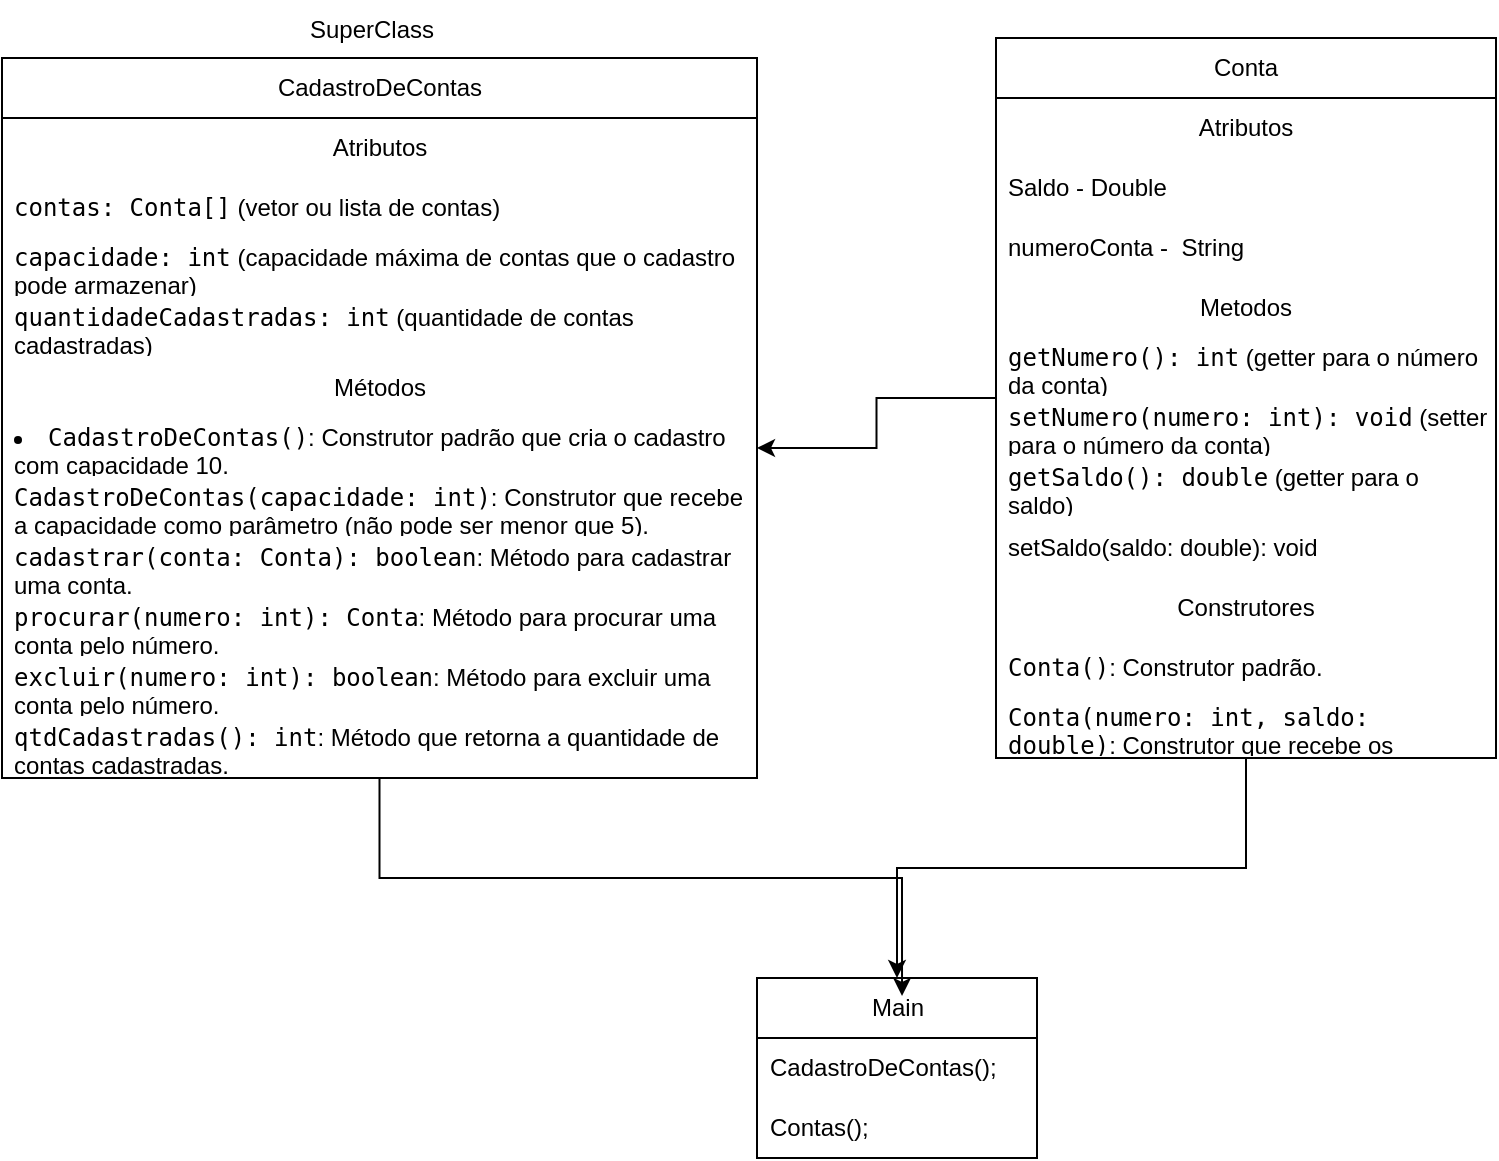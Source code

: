 <mxfile version="26.0.9">
  <diagram name="Página-1" id="ho_L50GDY8roF5pcZKHd">
    <mxGraphModel dx="880" dy="455" grid="1" gridSize="10" guides="1" tooltips="1" connect="1" arrows="1" fold="1" page="1" pageScale="1" pageWidth="827" pageHeight="1169" math="0" shadow="0">
      <root>
        <mxCell id="0" />
        <mxCell id="1" parent="0" />
        <mxCell id="f8zG8URVLCE4zjMIiLta-26" style="edgeStyle=orthogonalEdgeStyle;rounded=0;orthogonalLoop=1;jettySize=auto;html=1;entryX=1;entryY=0.5;entryDx=0;entryDy=0;" edge="1" parent="1" source="Qm05IoAx1dnULd8c1xUZ-1" target="f8zG8URVLCE4zjMIiLta-12">
          <mxGeometry relative="1" as="geometry" />
        </mxCell>
        <mxCell id="f8zG8URVLCE4zjMIiLta-27" style="edgeStyle=orthogonalEdgeStyle;rounded=0;orthogonalLoop=1;jettySize=auto;html=1;entryX=0.5;entryY=0;entryDx=0;entryDy=0;" edge="1" parent="1" source="Qm05IoAx1dnULd8c1xUZ-1" target="f8zG8URVLCE4zjMIiLta-21">
          <mxGeometry relative="1" as="geometry" />
        </mxCell>
        <mxCell id="Qm05IoAx1dnULd8c1xUZ-1" value="Conta" style="swimlane;fontStyle=0;childLayout=stackLayout;horizontal=1;startSize=30;horizontalStack=0;resizeParent=1;resizeParentMax=0;resizeLast=0;collapsible=1;marginBottom=0;whiteSpace=wrap;html=1;" parent="1" vertex="1">
          <mxGeometry x="520" y="150" width="250" height="360" as="geometry" />
        </mxCell>
        <mxCell id="Qm05IoAx1dnULd8c1xUZ-10" value="Atributos" style="text;html=1;align=center;verticalAlign=middle;whiteSpace=wrap;rounded=0;" parent="Qm05IoAx1dnULd8c1xUZ-1" vertex="1">
          <mxGeometry y="30" width="250" height="30" as="geometry" />
        </mxCell>
        <mxCell id="Qm05IoAx1dnULd8c1xUZ-3" value="Saldo - Double" style="text;strokeColor=none;fillColor=none;align=left;verticalAlign=middle;spacingLeft=4;spacingRight=4;overflow=hidden;points=[[0,0.5],[1,0.5]];portConstraint=eastwest;rotatable=0;whiteSpace=wrap;html=1;" parent="Qm05IoAx1dnULd8c1xUZ-1" vertex="1">
          <mxGeometry y="60" width="250" height="30" as="geometry" />
        </mxCell>
        <mxCell id="Qm05IoAx1dnULd8c1xUZ-4" value="numeroConta -&amp;nbsp; String" style="text;strokeColor=none;fillColor=none;align=left;verticalAlign=middle;spacingLeft=4;spacingRight=4;overflow=hidden;points=[[0,0.5],[1,0.5]];portConstraint=eastwest;rotatable=0;whiteSpace=wrap;html=1;" parent="Qm05IoAx1dnULd8c1xUZ-1" vertex="1">
          <mxGeometry y="90" width="250" height="30" as="geometry" />
        </mxCell>
        <mxCell id="Qm05IoAx1dnULd8c1xUZ-8" value="Metodos" style="text;html=1;align=center;verticalAlign=middle;whiteSpace=wrap;rounded=0;" parent="Qm05IoAx1dnULd8c1xUZ-1" vertex="1">
          <mxGeometry y="120" width="250" height="30" as="geometry" />
        </mxCell>
        <mxCell id="Qm05IoAx1dnULd8c1xUZ-11" value="&lt;code data-end=&quot;1103&quot; data-start=&quot;1085&quot;&gt;getNumero(): int&lt;/code&gt; (getter para o número da conta)" style="text;strokeColor=none;fillColor=none;align=left;verticalAlign=middle;spacingLeft=4;spacingRight=4;overflow=hidden;points=[[0,0.5],[1,0.5]];portConstraint=eastwest;rotatable=0;whiteSpace=wrap;html=1;" parent="Qm05IoAx1dnULd8c1xUZ-1" vertex="1">
          <mxGeometry y="150" width="250" height="30" as="geometry" />
        </mxCell>
        <mxCell id="Qm05IoAx1dnULd8c1xUZ-12" value="&lt;code data-end=&quot;1176&quot; data-start=&quot;1146&quot;&gt;setNumero(numero: int): void&lt;/code&gt; (setter para o número da conta)" style="text;strokeColor=none;fillColor=none;align=left;verticalAlign=middle;spacingLeft=4;spacingRight=4;overflow=hidden;points=[[0,0.5],[1,0.5]];portConstraint=eastwest;rotatable=0;whiteSpace=wrap;html=1;" parent="Qm05IoAx1dnULd8c1xUZ-1" vertex="1">
          <mxGeometry y="180" width="250" height="30" as="geometry" />
        </mxCell>
        <mxCell id="f8zG8URVLCE4zjMIiLta-1" value="&lt;code data-end=&quot;1239&quot; data-start=&quot;1219&quot;&gt;getSaldo(): double&lt;/code&gt; (getter para o saldo)" style="text;strokeColor=none;fillColor=none;align=left;verticalAlign=middle;spacingLeft=4;spacingRight=4;overflow=hidden;points=[[0,0.5],[1,0.5]];portConstraint=eastwest;rotatable=0;whiteSpace=wrap;html=1;" vertex="1" parent="Qm05IoAx1dnULd8c1xUZ-1">
          <mxGeometry y="210" width="250" height="30" as="geometry" />
        </mxCell>
        <mxCell id="f8zG8URVLCE4zjMIiLta-2" value="setSaldo(saldo: double): void" style="text;strokeColor=none;fillColor=none;align=left;verticalAlign=middle;spacingLeft=4;spacingRight=4;overflow=hidden;points=[[0,0.5],[1,0.5]];portConstraint=eastwest;rotatable=0;whiteSpace=wrap;html=1;" vertex="1" parent="Qm05IoAx1dnULd8c1xUZ-1">
          <mxGeometry y="240" width="250" height="30" as="geometry" />
        </mxCell>
        <mxCell id="f8zG8URVLCE4zjMIiLta-3" value="Construtores" style="text;html=1;align=center;verticalAlign=middle;whiteSpace=wrap;rounded=0;" vertex="1" parent="Qm05IoAx1dnULd8c1xUZ-1">
          <mxGeometry y="270" width="250" height="30" as="geometry" />
        </mxCell>
        <mxCell id="f8zG8URVLCE4zjMIiLta-4" value="&lt;code data-end=&quot;1373&quot; data-start=&quot;1364&quot;&gt;Conta()&lt;/code&gt;: Construtor padrão." style="text;strokeColor=none;fillColor=none;align=left;verticalAlign=middle;spacingLeft=4;spacingRight=4;overflow=hidden;points=[[0,0.5],[1,0.5]];portConstraint=eastwest;rotatable=0;whiteSpace=wrap;html=1;" vertex="1" parent="Qm05IoAx1dnULd8c1xUZ-1">
          <mxGeometry y="300" width="250" height="30" as="geometry" />
        </mxCell>
        <mxCell id="f8zG8URVLCE4zjMIiLta-5" value="&lt;code data-end=&quot;1443&quot; data-start=&quot;1408&quot;&gt;Conta(numero: int, saldo: double)&lt;/code&gt;: Construtor que recebe os parâmetros." style="text;strokeColor=none;fillColor=none;align=left;verticalAlign=middle;spacingLeft=4;spacingRight=4;overflow=hidden;points=[[0,0.5],[1,0.5]];portConstraint=eastwest;rotatable=0;whiteSpace=wrap;html=1;" vertex="1" parent="Qm05IoAx1dnULd8c1xUZ-1">
          <mxGeometry y="330" width="250" height="30" as="geometry" />
        </mxCell>
        <mxCell id="Qm05IoAx1dnULd8c1xUZ-6" value="SuperClass" style="text;html=1;align=center;verticalAlign=middle;whiteSpace=wrap;rounded=0;" parent="1" vertex="1">
          <mxGeometry x="178" y="131" width="60" height="30" as="geometry" />
        </mxCell>
        <mxCell id="f8zG8URVLCE4zjMIiLta-6" value="&lt;span data-end=&quot;1514&quot; data-start=&quot;1487&quot;&gt;CadastroDeContas&lt;/span&gt;" style="swimlane;fontStyle=0;childLayout=stackLayout;horizontal=1;startSize=30;horizontalStack=0;resizeParent=1;resizeParentMax=0;resizeLast=0;collapsible=1;marginBottom=0;whiteSpace=wrap;html=1;" vertex="1" parent="1">
          <mxGeometry x="23" y="160" width="377.5" height="360" as="geometry" />
        </mxCell>
        <mxCell id="f8zG8URVLCE4zjMIiLta-10" value="Atributos" style="text;html=1;align=center;verticalAlign=middle;whiteSpace=wrap;rounded=0;" vertex="1" parent="f8zG8URVLCE4zjMIiLta-6">
          <mxGeometry y="30" width="377.5" height="30" as="geometry" />
        </mxCell>
        <mxCell id="f8zG8URVLCE4zjMIiLta-7" value="&lt;code data-end=&quot;1564&quot; data-start=&quot;1547&quot;&gt;contas: Conta[]&lt;/code&gt; (vetor ou lista de contas)" style="text;strokeColor=none;fillColor=none;align=left;verticalAlign=middle;spacingLeft=4;spacingRight=4;overflow=hidden;points=[[0,0.5],[1,0.5]];portConstraint=eastwest;rotatable=0;whiteSpace=wrap;html=1;" vertex="1" parent="f8zG8URVLCE4zjMIiLta-6">
          <mxGeometry y="60" width="377.5" height="30" as="geometry" />
        </mxCell>
        <mxCell id="f8zG8URVLCE4zjMIiLta-8" value="&lt;code data-end=&quot;1619&quot; data-start=&quot;1602&quot;&gt;capacidade: int&lt;/code&gt; (capacidade máxima de contas que o cadastro pode armazenar)" style="text;strokeColor=none;fillColor=none;align=left;verticalAlign=middle;spacingLeft=4;spacingRight=4;overflow=hidden;points=[[0,0.5],[1,0.5]];portConstraint=eastwest;rotatable=0;whiteSpace=wrap;html=1;" vertex="1" parent="f8zG8URVLCE4zjMIiLta-6">
          <mxGeometry y="90" width="377.5" height="30" as="geometry" />
        </mxCell>
        <mxCell id="f8zG8URVLCE4zjMIiLta-9" value="&lt;code data-end=&quot;1718&quot; data-start=&quot;1690&quot;&gt;quantidadeCadastradas: int&lt;/code&gt; (quantidade de contas cadastradas)" style="text;strokeColor=none;fillColor=none;align=left;verticalAlign=middle;spacingLeft=4;spacingRight=4;overflow=hidden;points=[[0,0.5],[1,0.5]];portConstraint=eastwest;rotatable=0;whiteSpace=wrap;html=1;" vertex="1" parent="f8zG8URVLCE4zjMIiLta-6">
          <mxGeometry y="120" width="377.5" height="30" as="geometry" />
        </mxCell>
        <mxCell id="f8zG8URVLCE4zjMIiLta-11" value="Métodos" style="text;html=1;align=center;verticalAlign=middle;whiteSpace=wrap;rounded=0;" vertex="1" parent="f8zG8URVLCE4zjMIiLta-6">
          <mxGeometry y="150" width="377.5" height="30" as="geometry" />
        </mxCell>
        <mxCell id="f8zG8URVLCE4zjMIiLta-12" value="&lt;li data-end=&quot;1861&quot; data-start=&quot;1781&quot;&gt;&lt;code data-end=&quot;1803&quot; data-start=&quot;1783&quot;&gt;CadastroDeContas()&lt;/code&gt;: Construtor padrão que cria o cadastro com capacidade 10.&lt;/li&gt;&lt;br/&gt;&lt;li data-end=&quot;1986&quot; data-start=&quot;1870&quot;&gt;&lt;/li&gt;" style="text;strokeColor=none;fillColor=none;align=left;verticalAlign=middle;spacingLeft=4;spacingRight=4;overflow=hidden;points=[[0,0.5],[1,0.5]];portConstraint=eastwest;rotatable=0;whiteSpace=wrap;html=1;" vertex="1" parent="f8zG8URVLCE4zjMIiLta-6">
          <mxGeometry y="180" width="377.5" height="30" as="geometry" />
        </mxCell>
        <mxCell id="f8zG8URVLCE4zjMIiLta-13" value="&lt;code data-end=&quot;1907&quot; data-start=&quot;1872&quot;&gt;CadastroDeContas(capacidade: int)&lt;/code&gt;: Construtor que recebe a capacidade como parâmetro (não pode ser menor que 5)." style="text;strokeColor=none;fillColor=none;align=left;verticalAlign=middle;spacingLeft=4;spacingRight=4;overflow=hidden;points=[[0,0.5],[1,0.5]];portConstraint=eastwest;rotatable=0;whiteSpace=wrap;html=1;" vertex="1" parent="f8zG8URVLCE4zjMIiLta-6">
          <mxGeometry y="210" width="377.5" height="30" as="geometry" />
        </mxCell>
        <mxCell id="f8zG8URVLCE4zjMIiLta-14" value="&lt;code data-end=&quot;2031&quot; data-start=&quot;1997&quot;&gt;cadastrar(conta: Conta): boolean&lt;/code&gt;: Método para cadastrar uma conta." style="text;strokeColor=none;fillColor=none;align=left;verticalAlign=middle;spacingLeft=4;spacingRight=4;overflow=hidden;points=[[0,0.5],[1,0.5]];portConstraint=eastwest;rotatable=0;whiteSpace=wrap;html=1;" vertex="1" parent="f8zG8URVLCE4zjMIiLta-6">
          <mxGeometry y="240" width="377.5" height="30" as="geometry" />
        </mxCell>
        <mxCell id="f8zG8URVLCE4zjMIiLta-15" value="&lt;code data-end=&quot;2106&quot; data-start=&quot;2076&quot;&gt;procurar(numero: int): Conta&lt;/code&gt;: Método para procurar uma conta pelo número." style="text;strokeColor=none;fillColor=none;align=left;verticalAlign=middle;spacingLeft=4;spacingRight=4;overflow=hidden;points=[[0,0.5],[1,0.5]];portConstraint=eastwest;rotatable=0;whiteSpace=wrap;html=1;" vertex="1" parent="f8zG8URVLCE4zjMIiLta-6">
          <mxGeometry y="270" width="377.5" height="30" as="geometry" />
        </mxCell>
        <mxCell id="f8zG8URVLCE4zjMIiLta-18" value="&lt;code data-end=&quot;2193&quot; data-start=&quot;2162&quot;&gt;excluir(numero: int): boolean&lt;/code&gt;: Método para excluir uma conta pelo número." style="text;strokeColor=none;fillColor=none;align=left;verticalAlign=middle;spacingLeft=4;spacingRight=4;overflow=hidden;points=[[0,0.5],[1,0.5]];portConstraint=eastwest;rotatable=0;whiteSpace=wrap;html=1;" vertex="1" parent="f8zG8URVLCE4zjMIiLta-6">
          <mxGeometry y="300" width="377.5" height="30" as="geometry" />
        </mxCell>
        <mxCell id="f8zG8URVLCE4zjMIiLta-19" value="&lt;code data-end=&quot;2271&quot; data-start=&quot;2248&quot;&gt;qtdCadastradas(): int&lt;/code&gt;: Método que retorna a quantidade de contas cadastradas." style="text;strokeColor=none;fillColor=none;align=left;verticalAlign=middle;spacingLeft=4;spacingRight=4;overflow=hidden;points=[[0,0.5],[1,0.5]];portConstraint=eastwest;rotatable=0;whiteSpace=wrap;html=1;" vertex="1" parent="f8zG8URVLCE4zjMIiLta-6">
          <mxGeometry y="330" width="377.5" height="30" as="geometry" />
        </mxCell>
        <mxCell id="f8zG8URVLCE4zjMIiLta-21" value="Main" style="swimlane;fontStyle=0;childLayout=stackLayout;horizontal=1;startSize=30;horizontalStack=0;resizeParent=1;resizeParentMax=0;resizeLast=0;collapsible=1;marginBottom=0;whiteSpace=wrap;html=1;" vertex="1" parent="1">
          <mxGeometry x="400.5" y="620" width="140" height="90" as="geometry" />
        </mxCell>
        <mxCell id="f8zG8URVLCE4zjMIiLta-22" value="CadastroDeContas();" style="text;strokeColor=none;fillColor=none;align=left;verticalAlign=middle;spacingLeft=4;spacingRight=4;overflow=hidden;points=[[0,0.5],[1,0.5]];portConstraint=eastwest;rotatable=0;whiteSpace=wrap;html=1;" vertex="1" parent="f8zG8URVLCE4zjMIiLta-21">
          <mxGeometry y="30" width="140" height="30" as="geometry" />
        </mxCell>
        <mxCell id="f8zG8URVLCE4zjMIiLta-23" value="Contas();" style="text;strokeColor=none;fillColor=none;align=left;verticalAlign=middle;spacingLeft=4;spacingRight=4;overflow=hidden;points=[[0,0.5],[1,0.5]];portConstraint=eastwest;rotatable=0;whiteSpace=wrap;html=1;" vertex="1" parent="f8zG8URVLCE4zjMIiLta-21">
          <mxGeometry y="60" width="140" height="30" as="geometry" />
        </mxCell>
        <mxCell id="f8zG8URVLCE4zjMIiLta-25" style="edgeStyle=orthogonalEdgeStyle;rounded=0;orthogonalLoop=1;jettySize=auto;html=1;entryX=0.518;entryY=0.1;entryDx=0;entryDy=0;entryPerimeter=0;" edge="1" parent="1" source="f8zG8URVLCE4zjMIiLta-6" target="f8zG8URVLCE4zjMIiLta-21">
          <mxGeometry relative="1" as="geometry" />
        </mxCell>
      </root>
    </mxGraphModel>
  </diagram>
</mxfile>
